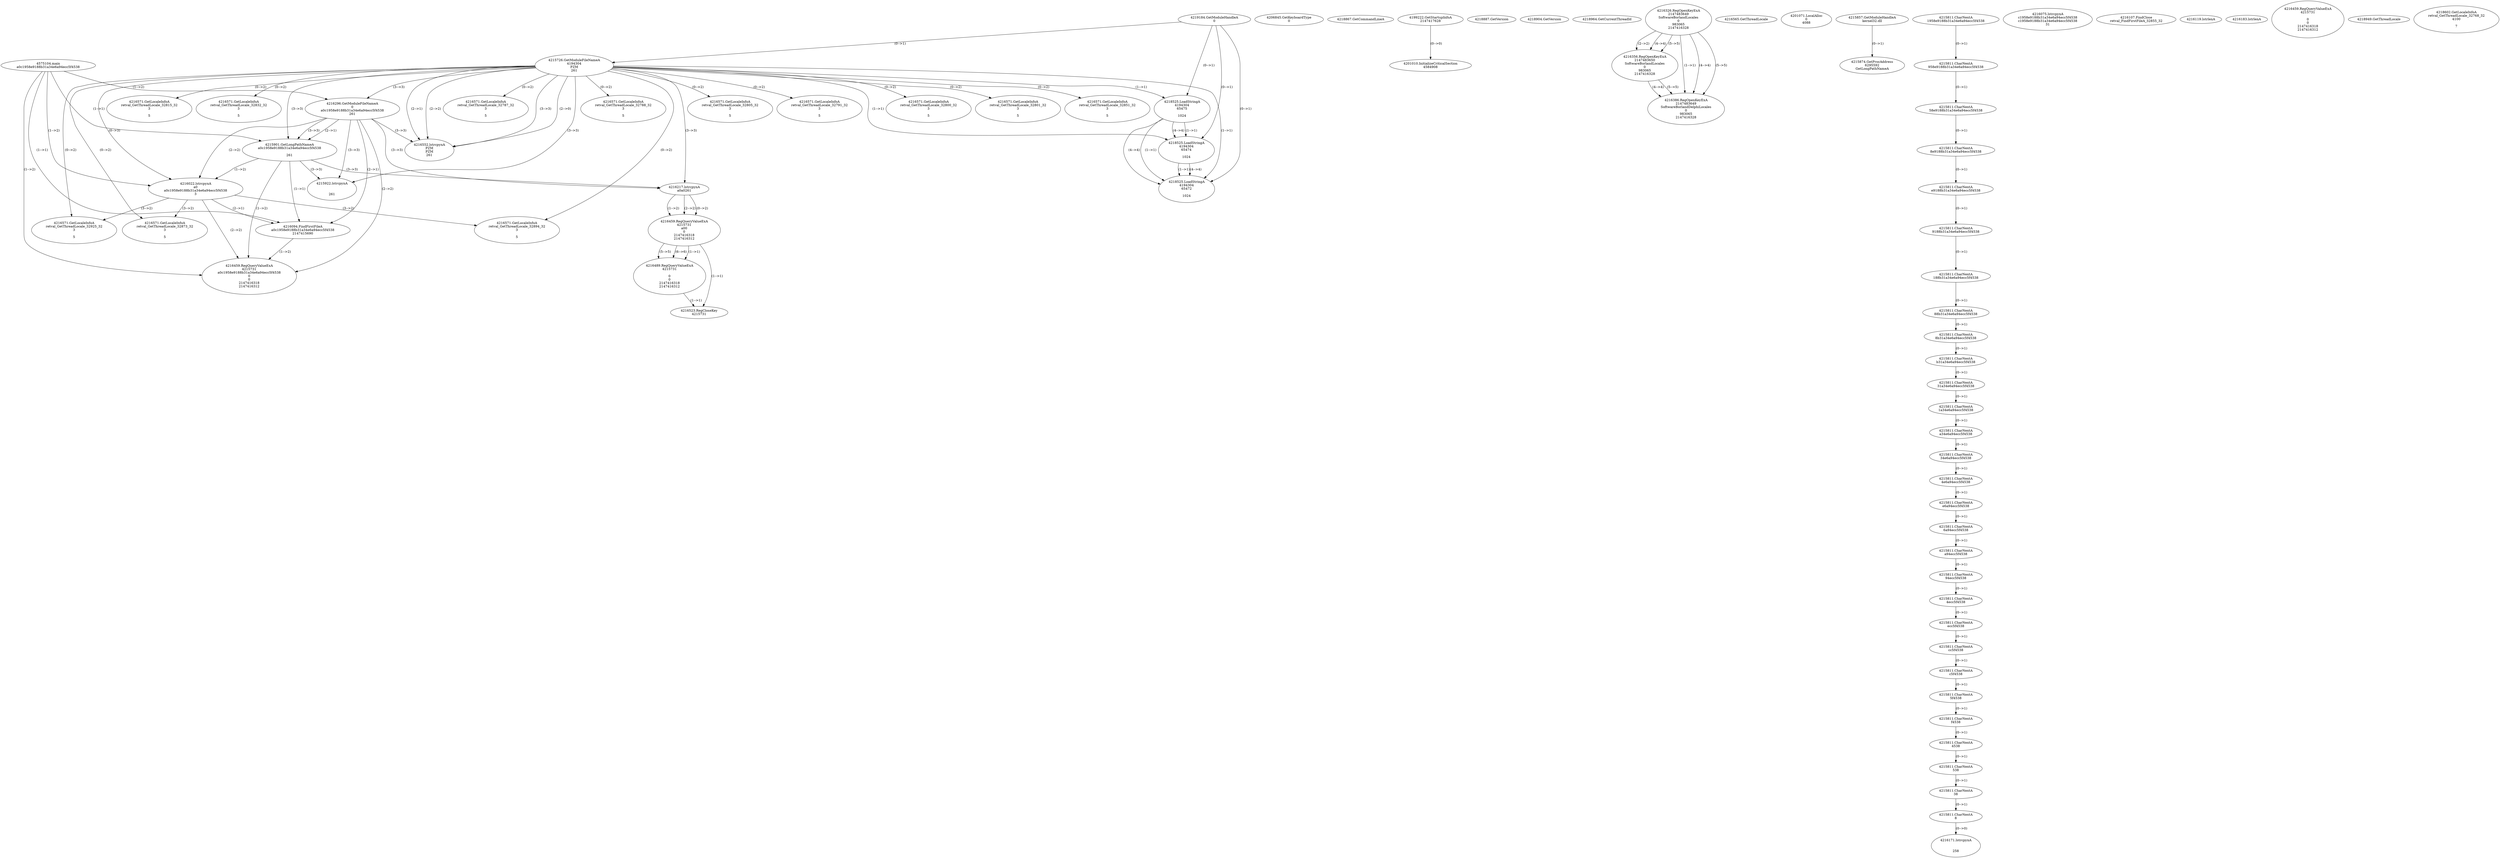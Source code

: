// Global SCDG with merge call
digraph {
	0 [label="4575104.main
a0c1958e9188b31a34e6a94ecc5f4538"]
	1 [label="4219184.GetModuleHandleA
0"]
	2 [label="4206845.GetKeyboardType
0"]
	3 [label="4218867.GetCommandLineA
"]
	4 [label="4199222.GetStartupInfoA
2147417628"]
	5 [label="4218887.GetVersion
"]
	6 [label="4218904.GetVersion
"]
	7 [label="4218964.GetCurrentThreadId
"]
	8 [label="4215726.GetModuleFileNameA
4194304
PZM
261"]
	1 -> 8 [label="(0-->1)"]
	9 [label="4216296.GetModuleFileNameA
0
a0c1958e9188b31a34e6a94ecc5f4538
261"]
	0 -> 9 [label="(1-->2)"]
	8 -> 9 [label="(3-->3)"]
	10 [label="4216326.RegOpenKeyExA
2147483649
Software\Borland\Locales
0
983065
2147416328"]
	11 [label="4216356.RegOpenKeyExA
2147483650
Software\Borland\Locales
0
983065
2147416328"]
	10 -> 11 [label="(2-->2)"]
	10 -> 11 [label="(4-->4)"]
	10 -> 11 [label="(5-->5)"]
	12 [label="4216386.RegOpenKeyExA
2147483649
Software\Borland\Delphi\Locales
0
983065
2147416328"]
	10 -> 12 [label="(1-->1)"]
	10 -> 12 [label="(4-->4)"]
	11 -> 12 [label="(4-->4)"]
	10 -> 12 [label="(5-->5)"]
	11 -> 12 [label="(5-->5)"]
	13 [label="4216552.lstrcpynA
PZM
PZM
261"]
	8 -> 13 [label="(2-->1)"]
	8 -> 13 [label="(2-->2)"]
	8 -> 13 [label="(3-->3)"]
	9 -> 13 [label="(3-->3)"]
	8 -> 13 [label="(2-->0)"]
	14 [label="4216565.GetThreadLocale
"]
	15 [label="4216571.GetLocaleInfoA
retval_GetThreadLocale_32787_32
3

5"]
	8 -> 15 [label="(0-->2)"]
	16 [label="4218525.LoadStringA
4194304
65475

1024"]
	1 -> 16 [label="(0-->1)"]
	8 -> 16 [label="(1-->1)"]
	17 [label="4201010.InitializeCriticalSection
4584908"]
	4 -> 17 [label="(0-->0)"]
	18 [label="4201071.LocalAlloc
0
4088"]
	19 [label="4215857.GetModuleHandleA
kernel32.dll"]
	20 [label="4215874.GetProcAddress
6295592
GetLongPathNameA"]
	19 -> 20 [label="(0-->1)"]
	21 [label="4215901.GetLongPathNameA
a0c1958e9188b31a34e6a94ecc5f4538

261"]
	0 -> 21 [label="(1-->1)"]
	9 -> 21 [label="(2-->1)"]
	8 -> 21 [label="(3-->3)"]
	9 -> 21 [label="(3-->3)"]
	22 [label="4216022.lstrcpynA
a0
a0c1958e9188b31a34e6a94ecc5f4538
3"]
	0 -> 22 [label="(1-->2)"]
	9 -> 22 [label="(2-->2)"]
	21 -> 22 [label="(1-->2)"]
	8 -> 22 [label="(0-->3)"]
	23 [label="4215811.CharNextA
1958e9188b31a34e6a94ecc5f4538"]
	24 [label="4215811.CharNextA
958e9188b31a34e6a94ecc5f4538"]
	23 -> 24 [label="(0-->1)"]
	25 [label="4215811.CharNextA
58e9188b31a34e6a94ecc5f4538"]
	24 -> 25 [label="(0-->1)"]
	26 [label="4215811.CharNextA
8e9188b31a34e6a94ecc5f4538"]
	25 -> 26 [label="(0-->1)"]
	27 [label="4215811.CharNextA
e9188b31a34e6a94ecc5f4538"]
	26 -> 27 [label="(0-->1)"]
	28 [label="4215811.CharNextA
9188b31a34e6a94ecc5f4538"]
	27 -> 28 [label="(0-->1)"]
	29 [label="4215811.CharNextA
188b31a34e6a94ecc5f4538"]
	28 -> 29 [label="(0-->1)"]
	30 [label="4215811.CharNextA
88b31a34e6a94ecc5f4538"]
	29 -> 30 [label="(0-->1)"]
	31 [label="4215811.CharNextA
8b31a34e6a94ecc5f4538"]
	30 -> 31 [label="(0-->1)"]
	32 [label="4215811.CharNextA
b31a34e6a94ecc5f4538"]
	31 -> 32 [label="(0-->1)"]
	33 [label="4215811.CharNextA
31a34e6a94ecc5f4538"]
	32 -> 33 [label="(0-->1)"]
	34 [label="4215811.CharNextA
1a34e6a94ecc5f4538"]
	33 -> 34 [label="(0-->1)"]
	35 [label="4215811.CharNextA
a34e6a94ecc5f4538"]
	34 -> 35 [label="(0-->1)"]
	36 [label="4215811.CharNextA
34e6a94ecc5f4538"]
	35 -> 36 [label="(0-->1)"]
	37 [label="4215811.CharNextA
4e6a94ecc5f4538"]
	36 -> 37 [label="(0-->1)"]
	38 [label="4215811.CharNextA
e6a94ecc5f4538"]
	37 -> 38 [label="(0-->1)"]
	39 [label="4215811.CharNextA
6a94ecc5f4538"]
	38 -> 39 [label="(0-->1)"]
	40 [label="4215811.CharNextA
a94ecc5f4538"]
	39 -> 40 [label="(0-->1)"]
	41 [label="4215811.CharNextA
94ecc5f4538"]
	40 -> 41 [label="(0-->1)"]
	42 [label="4215811.CharNextA
4ecc5f4538"]
	41 -> 42 [label="(0-->1)"]
	43 [label="4215811.CharNextA
ecc5f4538"]
	42 -> 43 [label="(0-->1)"]
	44 [label="4215811.CharNextA
cc5f4538"]
	43 -> 44 [label="(0-->1)"]
	45 [label="4215811.CharNextA
c5f4538"]
	44 -> 45 [label="(0-->1)"]
	46 [label="4215811.CharNextA
5f4538"]
	45 -> 46 [label="(0-->1)"]
	47 [label="4215811.CharNextA
f4538"]
	46 -> 47 [label="(0-->1)"]
	48 [label="4215811.CharNextA
4538"]
	47 -> 48 [label="(0-->1)"]
	49 [label="4215811.CharNextA
538"]
	48 -> 49 [label="(0-->1)"]
	50 [label="4215811.CharNextA
38"]
	49 -> 50 [label="(0-->1)"]
	51 [label="4215811.CharNextA
8"]
	50 -> 51 [label="(0-->1)"]
	52 [label="4216075.lstrcpynA
c1958e9188b31a34e6a94ecc5f4538
c1958e9188b31a34e6a94ecc5f4538
31"]
	53 [label="4216094.FindFirstFileA
a0c1958e9188b31a34e6a94ecc5f4538
2147415690"]
	0 -> 53 [label="(1-->1)"]
	9 -> 53 [label="(2-->1)"]
	21 -> 53 [label="(1-->1)"]
	22 -> 53 [label="(2-->1)"]
	54 [label="4216107.FindClose
retval_FindFirstFileA_32855_32"]
	55 [label="4216119.lstrlenA
"]
	56 [label="4216171.lstrcpynA


258"]
	51 -> 56 [label="(0-->0)"]
	57 [label="4216183.lstrlenA
"]
	58 [label="4216217.lstrcpynA
a0\
a0\
261"]
	8 -> 58 [label="(3-->3)"]
	9 -> 58 [label="(3-->3)"]
	21 -> 58 [label="(3-->3)"]
	59 [label="4216459.RegQueryValueExA
4215731
a0\
0
0
2147416318
2147416312"]
	58 -> 59 [label="(1-->2)"]
	58 -> 59 [label="(2-->2)"]
	58 -> 59 [label="(0-->2)"]
	60 [label="4216489.RegQueryValueExA
4215731

0
0
2147416318
2147416312"]
	59 -> 60 [label="(1-->1)"]
	59 -> 60 [label="(5-->5)"]
	59 -> 60 [label="(6-->6)"]
	61 [label="4216523.RegCloseKey
4215731"]
	59 -> 61 [label="(1-->1)"]
	60 -> 61 [label="(1-->1)"]
	62 [label="4216571.GetLocaleInfoA
retval_GetThreadLocale_32873_32
3

5"]
	8 -> 62 [label="(0-->2)"]
	22 -> 62 [label="(3-->2)"]
	63 [label="4215922.lstrcpynA


261"]
	8 -> 63 [label="(3-->3)"]
	9 -> 63 [label="(3-->3)"]
	21 -> 63 [label="(3-->3)"]
	64 [label="4216459.RegQueryValueExA
4215731

0
0
2147416318
2147416312"]
	65 [label="4216571.GetLocaleInfoA
retval_GetThreadLocale_32788_32
3

5"]
	8 -> 65 [label="(0-->2)"]
	66 [label="4218525.LoadStringA
4194304
65474

1024"]
	1 -> 66 [label="(0-->1)"]
	8 -> 66 [label="(1-->1)"]
	16 -> 66 [label="(1-->1)"]
	16 -> 66 [label="(4-->4)"]
	67 [label="4218525.LoadStringA
4194304
65472

1024"]
	1 -> 67 [label="(0-->1)"]
	8 -> 67 [label="(1-->1)"]
	16 -> 67 [label="(1-->1)"]
	66 -> 67 [label="(1-->1)"]
	16 -> 67 [label="(4-->4)"]
	66 -> 67 [label="(4-->4)"]
	68 [label="4216571.GetLocaleInfoA
retval_GetThreadLocale_32925_32
3

5"]
	8 -> 68 [label="(0-->2)"]
	22 -> 68 [label="(3-->2)"]
	69 [label="4216459.RegQueryValueExA
4215731
a0c1958e9188b31a34e6a94ecc5f4538
0
0
2147416318
2147416312"]
	0 -> 69 [label="(1-->2)"]
	9 -> 69 [label="(2-->2)"]
	21 -> 69 [label="(1-->2)"]
	22 -> 69 [label="(2-->2)"]
	53 -> 69 [label="(1-->2)"]
	70 [label="4216571.GetLocaleInfoA
retval_GetThreadLocale_32894_32
3

5"]
	8 -> 70 [label="(0-->2)"]
	22 -> 70 [label="(3-->2)"]
	71 [label="4216571.GetLocaleInfoA
retval_GetThreadLocale_32805_32
3

5"]
	8 -> 71 [label="(0-->2)"]
	72 [label="4216571.GetLocaleInfoA
retval_GetThreadLocale_32791_32
3

5"]
	8 -> 72 [label="(0-->2)"]
	73 [label="4216571.GetLocaleInfoA
retval_GetThreadLocale_32800_32
3

5"]
	8 -> 73 [label="(0-->2)"]
	74 [label="4216571.GetLocaleInfoA
retval_GetThreadLocale_32801_32
3

5"]
	8 -> 74 [label="(0-->2)"]
	75 [label="4218949.GetThreadLocale
"]
	76 [label="4218602.GetLocaleInfoA
retval_GetThreadLocale_32768_32
4100

7"]
	77 [label="4216571.GetLocaleInfoA
retval_GetThreadLocale_32851_32
3

5"]
	8 -> 77 [label="(0-->2)"]
	78 [label="4216571.GetLocaleInfoA
retval_GetThreadLocale_32815_32
3

5"]
	8 -> 78 [label="(0-->2)"]
	79 [label="4216571.GetLocaleInfoA
retval_GetThreadLocale_32832_32
3

5"]
	8 -> 79 [label="(0-->2)"]
}
